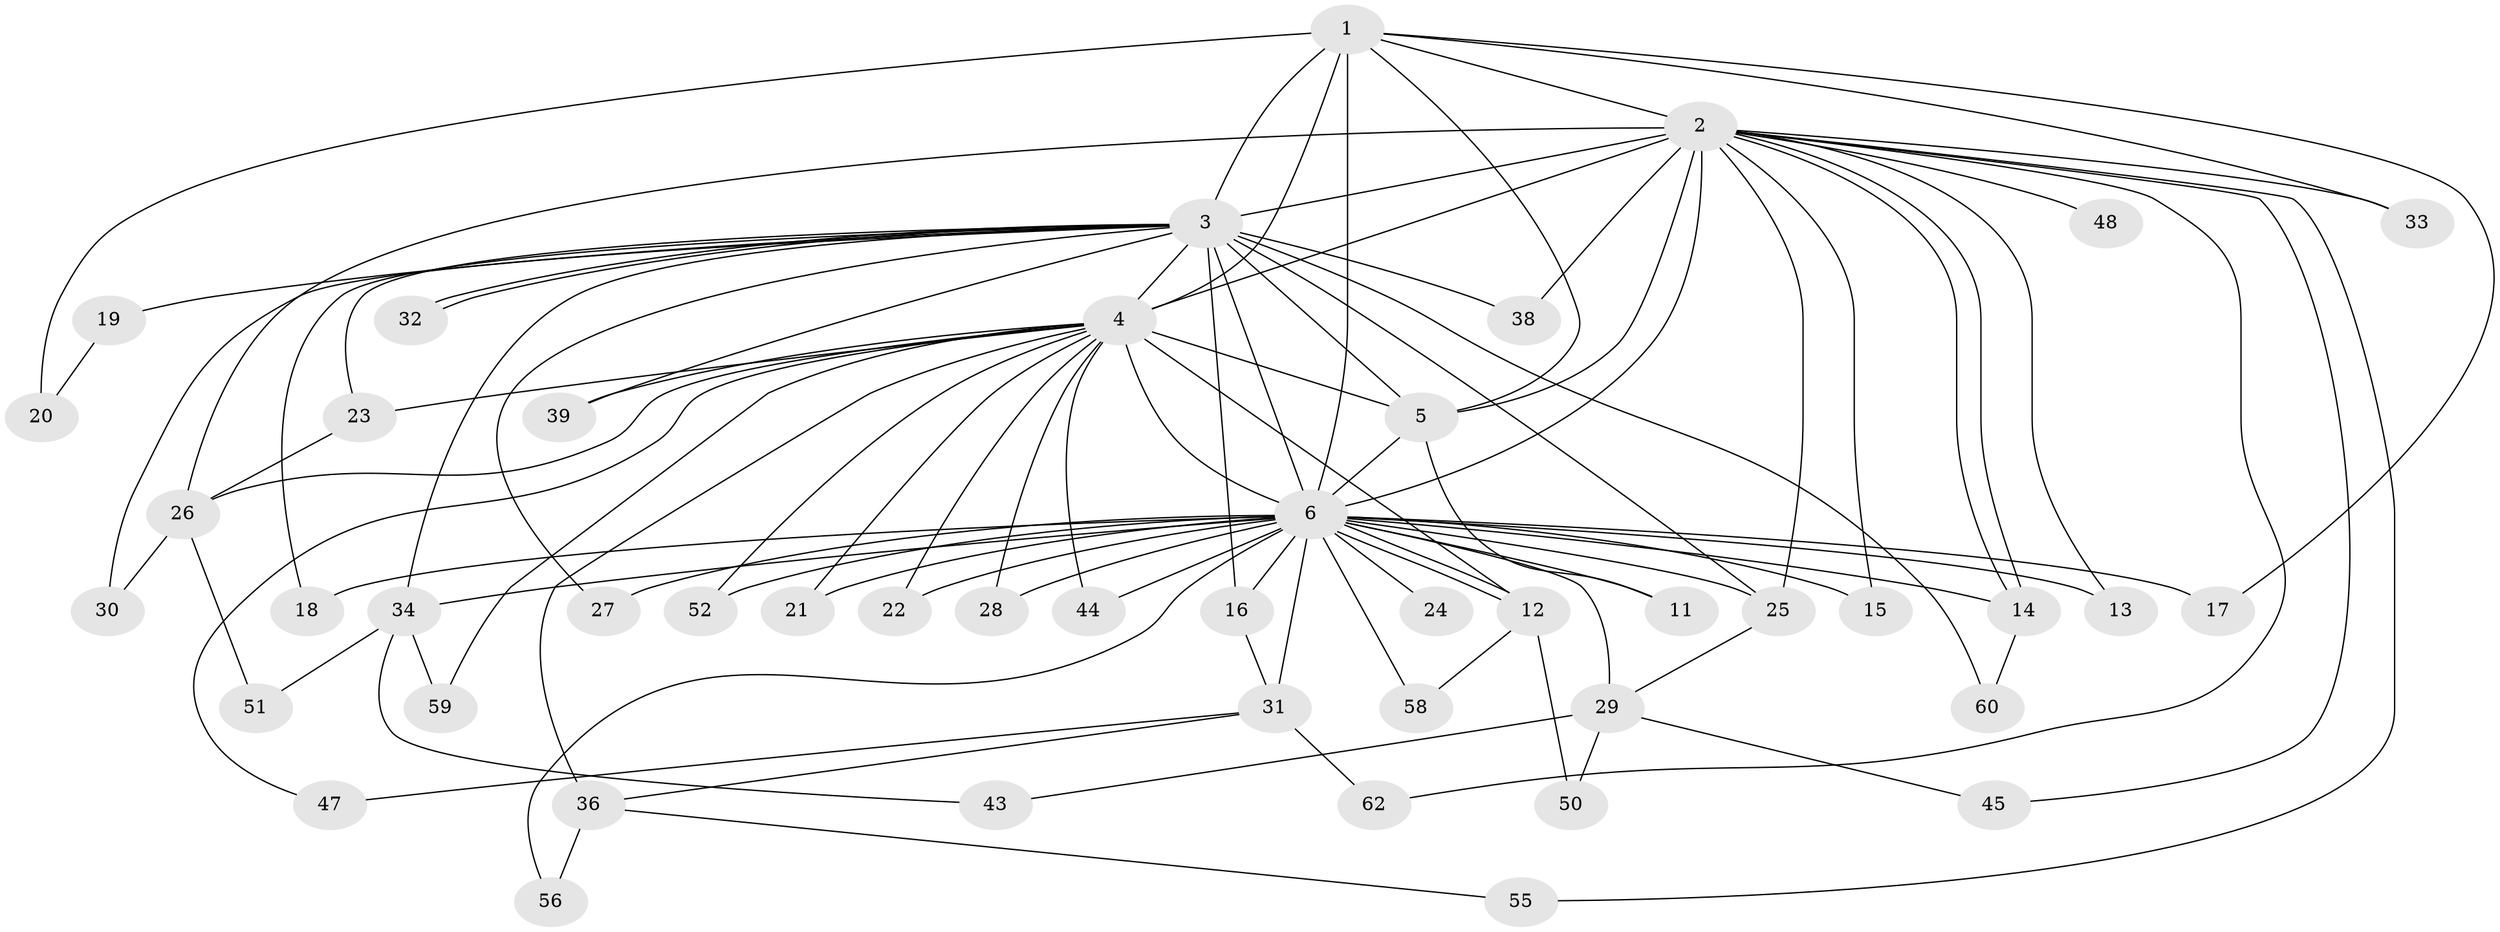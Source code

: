 // original degree distribution, {13: 0.016129032258064516, 19: 0.016129032258064516, 22: 0.016129032258064516, 14: 0.03225806451612903, 11: 0.016129032258064516, 18: 0.016129032258064516, 10: 0.016129032258064516, 27: 0.016129032258064516, 17: 0.016129032258064516, 2: 0.5967741935483871, 4: 0.016129032258064516, 3: 0.14516129032258066, 5: 0.03225806451612903, 6: 0.04838709677419355}
// Generated by graph-tools (version 1.1) at 2025/41/03/06/25 10:41:37]
// undirected, 47 vertices, 98 edges
graph export_dot {
graph [start="1"]
  node [color=gray90,style=filled];
  1 [super="+54"];
  2 [super="+7"];
  3 [super="+8"];
  4 [super="+10"];
  5 [super="+41"];
  6 [super="+9"];
  11;
  12 [super="+46"];
  13 [super="+53"];
  14 [super="+42"];
  15;
  16;
  17;
  18;
  19;
  20;
  21;
  22;
  23;
  24;
  25 [super="+49"];
  26 [super="+35"];
  27;
  28;
  29 [super="+61"];
  30;
  31 [super="+40"];
  32;
  33;
  34 [super="+37"];
  36 [super="+57"];
  38;
  39;
  43;
  44;
  45;
  47;
  48;
  50;
  51;
  52;
  55;
  56;
  58;
  59;
  60;
  62;
  1 -- 2 [weight=2];
  1 -- 3 [weight=2];
  1 -- 4 [weight=2];
  1 -- 5;
  1 -- 6 [weight=3];
  1 -- 17;
  1 -- 20;
  1 -- 33;
  2 -- 3 [weight=4];
  2 -- 4 [weight=4];
  2 -- 5 [weight=3];
  2 -- 6 [weight=4];
  2 -- 14;
  2 -- 14;
  2 -- 15;
  2 -- 26;
  2 -- 33;
  2 -- 45;
  2 -- 48 [weight=2];
  2 -- 55;
  2 -- 38;
  2 -- 13 [weight=2];
  2 -- 62;
  2 -- 25;
  3 -- 4 [weight=4];
  3 -- 5 [weight=2];
  3 -- 6 [weight=4];
  3 -- 16;
  3 -- 18;
  3 -- 19 [weight=2];
  3 -- 23;
  3 -- 25;
  3 -- 27;
  3 -- 30;
  3 -- 32;
  3 -- 32;
  3 -- 34;
  3 -- 38;
  3 -- 39;
  3 -- 60;
  4 -- 5 [weight=2];
  4 -- 6 [weight=4];
  4 -- 36 [weight=2];
  4 -- 39;
  4 -- 44;
  4 -- 47;
  4 -- 59;
  4 -- 52;
  4 -- 21;
  4 -- 22;
  4 -- 23;
  4 -- 28;
  4 -- 26;
  4 -- 12;
  5 -- 6 [weight=2];
  5 -- 11;
  6 -- 12;
  6 -- 12;
  6 -- 16;
  6 -- 21;
  6 -- 24 [weight=2];
  6 -- 27;
  6 -- 28;
  6 -- 34 [weight=2];
  6 -- 11;
  6 -- 13;
  6 -- 15;
  6 -- 17;
  6 -- 18;
  6 -- 22;
  6 -- 25;
  6 -- 29;
  6 -- 31 [weight=2];
  6 -- 44;
  6 -- 52;
  6 -- 56;
  6 -- 58;
  6 -- 14;
  12 -- 50;
  12 -- 58;
  14 -- 60;
  16 -- 31;
  19 -- 20;
  23 -- 26;
  25 -- 29;
  26 -- 30;
  26 -- 51;
  29 -- 43;
  29 -- 45;
  29 -- 50;
  31 -- 47;
  31 -- 62;
  31 -- 36;
  34 -- 43;
  34 -- 51;
  34 -- 59;
  36 -- 55;
  36 -- 56;
}
